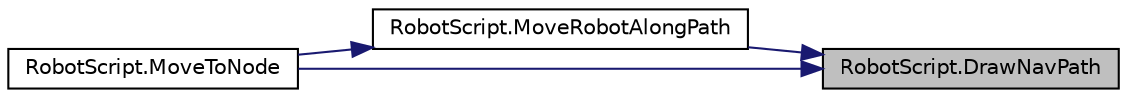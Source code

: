 digraph "RobotScript.DrawNavPath"
{
 // LATEX_PDF_SIZE
  edge [fontname="Helvetica",fontsize="10",labelfontname="Helvetica",labelfontsize="10"];
  node [fontname="Helvetica",fontsize="10",shape=record];
  rankdir="RL";
  Node1 [label="RobotScript.DrawNavPath",height=0.2,width=0.4,color="black", fillcolor="grey75", style="filled", fontcolor="black",tooltip=" "];
  Node1 -> Node2 [dir="back",color="midnightblue",fontsize="10",style="solid"];
  Node2 [label="RobotScript.MoveRobotAlongPath",height=0.2,width=0.4,color="black", fillcolor="white", style="filled",URL="$class_robot_script.html#ab791230c437d0faed84e2852d1d03456",tooltip=" "];
  Node2 -> Node3 [dir="back",color="midnightblue",fontsize="10",style="solid"];
  Node3 [label="RobotScript.MoveToNode",height=0.2,width=0.4,color="black", fillcolor="white", style="filled",URL="$class_robot_script.html#ad74bcd3d5bda1662a2e8886403dc3eb2",tooltip=" "];
  Node1 -> Node3 [dir="back",color="midnightblue",fontsize="10",style="solid"];
}
